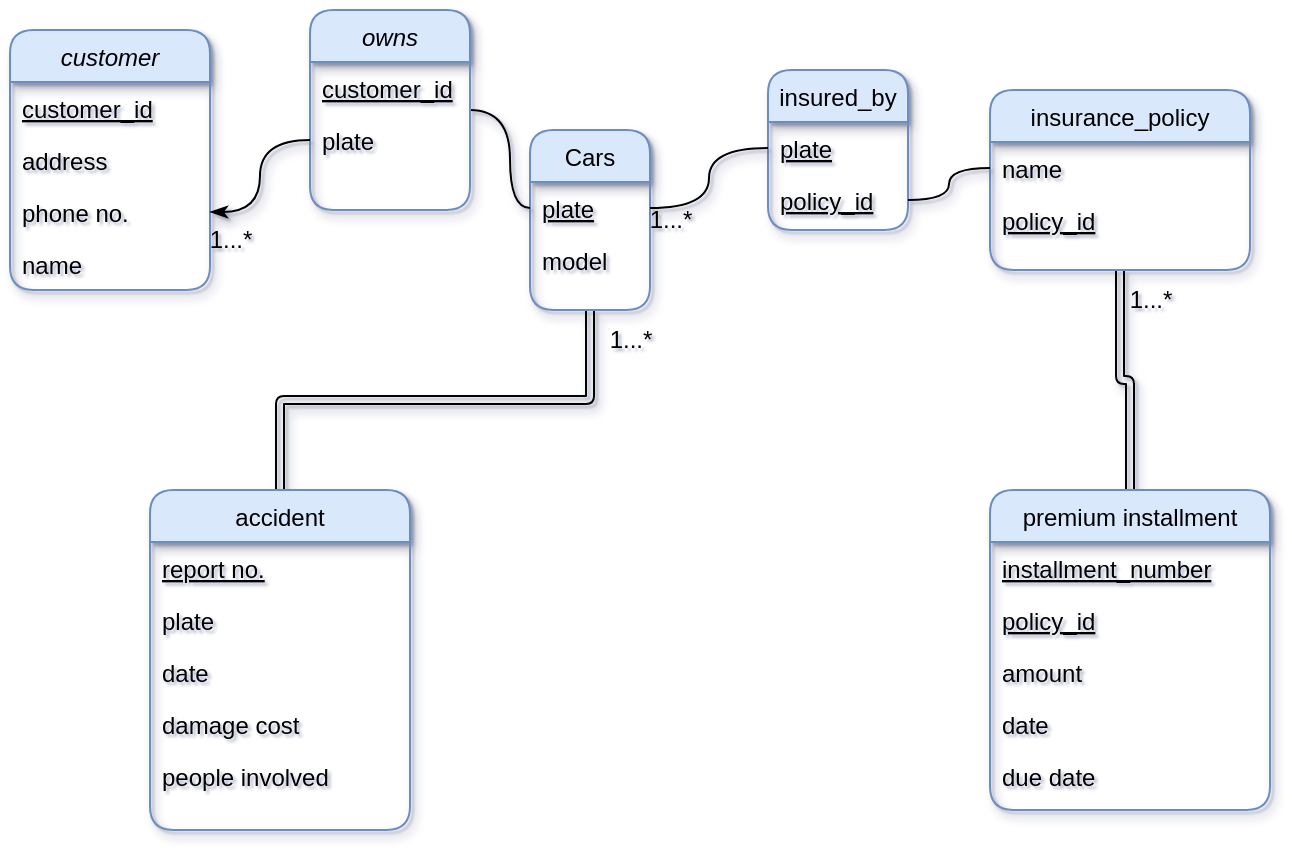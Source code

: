 <mxfile version="20.6.0" type="github">
  <diagram id="C5RBs43oDa-KdzZeNtuy" name="Page-1">
    <mxGraphModel dx="989" dy="654" grid="1" gridSize="10" guides="1" tooltips="1" connect="1" arrows="1" fold="1" page="1" pageScale="1" pageWidth="827" pageHeight="1169" math="0" shadow="1">
      <root>
        <mxCell id="WIyWlLk6GJQsqaUBKTNV-0" />
        <mxCell id="WIyWlLk6GJQsqaUBKTNV-1" parent="WIyWlLk6GJQsqaUBKTNV-0" />
        <mxCell id="zkfFHV4jXpPFQw0GAbJ--0" value="customer" style="swimlane;fontStyle=2;align=center;verticalAlign=top;childLayout=stackLayout;horizontal=1;startSize=26;horizontalStack=0;resizeParent=1;resizeLast=0;collapsible=1;marginBottom=0;rounded=1;shadow=1;strokeWidth=1;fillColor=#dae8fc;strokeColor=#6c8ebf;" parent="WIyWlLk6GJQsqaUBKTNV-1" vertex="1">
          <mxGeometry x="70" y="180" width="100" height="130" as="geometry">
            <mxRectangle x="230" y="140" width="160" height="26" as="alternateBounds" />
          </mxGeometry>
        </mxCell>
        <mxCell id="zkfFHV4jXpPFQw0GAbJ--1" value="customer_id&#xa;&#xa;&#xa;193.149.185.161&#xa;" style="text;align=left;verticalAlign=top;spacingLeft=4;spacingRight=4;overflow=hidden;rotatable=0;points=[[0,0.5],[1,0.5]];portConstraint=eastwest;fontStyle=4;shadow=1;rounded=1;" parent="zkfFHV4jXpPFQw0GAbJ--0" vertex="1">
          <mxGeometry y="26" width="100" height="26" as="geometry" />
        </mxCell>
        <mxCell id="zkfFHV4jXpPFQw0GAbJ--2" value="address" style="text;align=left;verticalAlign=top;spacingLeft=4;spacingRight=4;overflow=hidden;rotatable=0;points=[[0,0.5],[1,0.5]];portConstraint=eastwest;rounded=1;shadow=1;html=0;" parent="zkfFHV4jXpPFQw0GAbJ--0" vertex="1">
          <mxGeometry y="52" width="100" height="26" as="geometry" />
        </mxCell>
        <mxCell id="zkfFHV4jXpPFQw0GAbJ--3" value="phone no." style="text;align=left;verticalAlign=top;spacingLeft=4;spacingRight=4;overflow=hidden;rotatable=0;points=[[0,0.5],[1,0.5]];portConstraint=eastwest;rounded=1;shadow=1;html=0;" parent="zkfFHV4jXpPFQw0GAbJ--0" vertex="1">
          <mxGeometry y="78" width="100" height="26" as="geometry" />
        </mxCell>
        <mxCell id="dZScpAu4mQuQYp0VKqc3-1" value="name" style="text;align=left;verticalAlign=top;spacingLeft=4;spacingRight=4;overflow=hidden;rotatable=0;points=[[0,0.5],[1,0.5]];portConstraint=eastwest;rounded=1;shadow=1;html=0;" vertex="1" parent="zkfFHV4jXpPFQw0GAbJ--0">
          <mxGeometry y="104" width="100" height="14" as="geometry" />
        </mxCell>
        <mxCell id="dZScpAu4mQuQYp0VKqc3-53" style="edgeStyle=orthogonalEdgeStyle;rounded=1;orthogonalLoop=1;jettySize=auto;html=1;exitX=0.5;exitY=1;exitDx=0;exitDy=0;startArrow=none;startFill=0;endArrow=none;endFill=0;entryX=0.5;entryY=0;entryDx=0;entryDy=0;shape=link;shadow=1;curved=1;" edge="1" parent="WIyWlLk6GJQsqaUBKTNV-1" source="zkfFHV4jXpPFQw0GAbJ--17" target="dZScpAu4mQuQYp0VKqc3-54">
          <mxGeometry relative="1" as="geometry">
            <mxPoint x="210" y="400" as="targetPoint" />
          </mxGeometry>
        </mxCell>
        <mxCell id="zkfFHV4jXpPFQw0GAbJ--17" value="Cars" style="swimlane;fontStyle=0;align=center;verticalAlign=top;childLayout=stackLayout;horizontal=1;startSize=26;horizontalStack=0;resizeParent=1;resizeLast=0;collapsible=1;marginBottom=0;rounded=1;shadow=1;strokeWidth=1;fillColor=#dae8fc;strokeColor=#6c8ebf;" parent="WIyWlLk6GJQsqaUBKTNV-1" vertex="1">
          <mxGeometry x="330" y="230" width="60" height="90" as="geometry">
            <mxRectangle x="550" y="140" width="160" height="26" as="alternateBounds" />
          </mxGeometry>
        </mxCell>
        <mxCell id="zkfFHV4jXpPFQw0GAbJ--18" value="plate" style="text;align=left;verticalAlign=top;spacingLeft=4;spacingRight=4;overflow=hidden;rotatable=0;points=[[0,0.5],[1,0.5]];portConstraint=eastwest;fontStyle=4;shadow=1;rounded=1;" parent="zkfFHV4jXpPFQw0GAbJ--17" vertex="1">
          <mxGeometry y="26" width="60" height="26" as="geometry" />
        </mxCell>
        <mxCell id="zkfFHV4jXpPFQw0GAbJ--19" value="model" style="text;align=left;verticalAlign=top;spacingLeft=4;spacingRight=4;overflow=hidden;rotatable=0;points=[[0,0.5],[1,0.5]];portConstraint=eastwest;rounded=1;shadow=1;html=0;" parent="zkfFHV4jXpPFQw0GAbJ--17" vertex="1">
          <mxGeometry y="52" width="60" height="26" as="geometry" />
        </mxCell>
        <mxCell id="dZScpAu4mQuQYp0VKqc3-15" style="edgeStyle=orthogonalEdgeStyle;rounded=1;orthogonalLoop=1;jettySize=auto;html=1;exitX=1;exitY=0.5;exitDx=0;exitDy=0;entryX=0;entryY=0.5;entryDx=0;entryDy=0;endArrow=none;endFill=0;shadow=1;curved=1;" edge="1" parent="WIyWlLk6GJQsqaUBKTNV-1" source="dZScpAu4mQuQYp0VKqc3-5" target="zkfFHV4jXpPFQw0GAbJ--18">
          <mxGeometry relative="1" as="geometry">
            <mxPoint x="630" y="260" as="targetPoint" />
          </mxGeometry>
        </mxCell>
        <mxCell id="dZScpAu4mQuQYp0VKqc3-5" value="owns" style="swimlane;fontStyle=2;align=center;verticalAlign=top;childLayout=stackLayout;horizontal=1;startSize=26;horizontalStack=0;resizeParent=1;resizeLast=0;collapsible=1;marginBottom=0;rounded=1;shadow=1;strokeWidth=1;fillColor=#dae8fc;strokeColor=#6c8ebf;" vertex="1" parent="WIyWlLk6GJQsqaUBKTNV-1">
          <mxGeometry x="220" y="170" width="80" height="100" as="geometry">
            <mxRectangle x="230" y="140" width="160" height="26" as="alternateBounds" />
          </mxGeometry>
        </mxCell>
        <mxCell id="dZScpAu4mQuQYp0VKqc3-6" value="customer_id&#xa;&#xa;&#xa;193.149.185.161&#xa;" style="text;align=left;verticalAlign=top;spacingLeft=4;spacingRight=4;overflow=hidden;rotatable=0;points=[[0,0.5],[1,0.5]];portConstraint=eastwest;fontStyle=4;shadow=1;rounded=1;" vertex="1" parent="dZScpAu4mQuQYp0VKqc3-5">
          <mxGeometry y="26" width="80" height="26" as="geometry" />
        </mxCell>
        <mxCell id="dZScpAu4mQuQYp0VKqc3-19" value="plate" style="text;align=left;verticalAlign=top;spacingLeft=4;spacingRight=4;overflow=hidden;rotatable=0;points=[[0,0.5],[1,0.5]];portConstraint=eastwest;fontStyle=0;horizontal=1;shadow=1;rounded=1;" vertex="1" parent="dZScpAu4mQuQYp0VKqc3-5">
          <mxGeometry y="52" width="80" height="26" as="geometry" />
        </mxCell>
        <mxCell id="dZScpAu4mQuQYp0VKqc3-23" style="edgeStyle=orthogonalEdgeStyle;rounded=1;orthogonalLoop=1;jettySize=auto;html=1;exitX=1;exitY=0.5;exitDx=0;exitDy=0;entryX=0;entryY=0.5;entryDx=0;entryDy=0;startArrow=classicThin;startFill=1;endArrow=none;endFill=0;shadow=1;curved=1;" edge="1" parent="WIyWlLk6GJQsqaUBKTNV-1" source="zkfFHV4jXpPFQw0GAbJ--3" target="dZScpAu4mQuQYp0VKqc3-19">
          <mxGeometry relative="1" as="geometry" />
        </mxCell>
        <mxCell id="dZScpAu4mQuQYp0VKqc3-30" value="insured_by" style="swimlane;fontStyle=0;align=center;verticalAlign=top;childLayout=stackLayout;horizontal=1;startSize=26;horizontalStack=0;resizeParent=1;resizeLast=0;collapsible=1;marginBottom=0;rounded=1;shadow=1;strokeWidth=1;fillColor=#dae8fc;strokeColor=#6c8ebf;" vertex="1" parent="WIyWlLk6GJQsqaUBKTNV-1">
          <mxGeometry x="449" y="200" width="70" height="80" as="geometry">
            <mxRectangle x="550" y="140" width="160" height="26" as="alternateBounds" />
          </mxGeometry>
        </mxCell>
        <mxCell id="dZScpAu4mQuQYp0VKqc3-31" value="plate" style="text;align=left;verticalAlign=top;spacingLeft=4;spacingRight=4;overflow=hidden;rotatable=0;points=[[0,0.5],[1,0.5]];portConstraint=eastwest;fontStyle=4;shadow=1;rounded=1;" vertex="1" parent="dZScpAu4mQuQYp0VKqc3-30">
          <mxGeometry y="26" width="70" height="26" as="geometry" />
        </mxCell>
        <mxCell id="dZScpAu4mQuQYp0VKqc3-32" value="policy_id" style="text;align=left;verticalAlign=top;spacingLeft=4;spacingRight=4;overflow=hidden;rotatable=0;points=[[0,0.5],[1,0.5]];portConstraint=eastwest;rounded=1;shadow=1;html=0;fontStyle=4;" vertex="1" parent="dZScpAu4mQuQYp0VKqc3-30">
          <mxGeometry y="52" width="70" height="26" as="geometry" />
        </mxCell>
        <mxCell id="dZScpAu4mQuQYp0VKqc3-65" style="edgeStyle=orthogonalEdgeStyle;shape=link;rounded=1;orthogonalLoop=1;jettySize=auto;html=1;exitX=0.5;exitY=1;exitDx=0;exitDy=0;startArrow=none;startFill=0;endArrow=none;endFill=0;shadow=1;curved=1;" edge="1" parent="WIyWlLk6GJQsqaUBKTNV-1" source="dZScpAu4mQuQYp0VKqc3-34" target="dZScpAu4mQuQYp0VKqc3-62">
          <mxGeometry relative="1" as="geometry" />
        </mxCell>
        <mxCell id="dZScpAu4mQuQYp0VKqc3-34" value="insurance_policy" style="swimlane;fontStyle=0;align=center;verticalAlign=top;childLayout=stackLayout;horizontal=1;startSize=26;horizontalStack=0;resizeParent=1;resizeLast=0;collapsible=1;marginBottom=0;rounded=1;shadow=1;strokeWidth=1;fillColor=#dae8fc;strokeColor=#6c8ebf;" vertex="1" parent="WIyWlLk6GJQsqaUBKTNV-1">
          <mxGeometry x="560" y="210" width="130" height="90" as="geometry">
            <mxRectangle x="550" y="140" width="160" height="26" as="alternateBounds" />
          </mxGeometry>
        </mxCell>
        <mxCell id="dZScpAu4mQuQYp0VKqc3-36" value="name" style="text;align=left;verticalAlign=top;spacingLeft=4;spacingRight=4;overflow=hidden;rotatable=0;points=[[0,0.5],[1,0.5]];portConstraint=eastwest;rounded=1;shadow=1;html=0;" vertex="1" parent="dZScpAu4mQuQYp0VKqc3-34">
          <mxGeometry y="26" width="130" height="26" as="geometry" />
        </mxCell>
        <mxCell id="dZScpAu4mQuQYp0VKqc3-35" value="policy_id" style="text;align=left;verticalAlign=top;spacingLeft=4;spacingRight=4;overflow=hidden;rotatable=0;points=[[0,0.5],[1,0.5]];portConstraint=eastwest;fontStyle=4;shadow=1;rounded=1;" vertex="1" parent="dZScpAu4mQuQYp0VKqc3-34">
          <mxGeometry y="52" width="130" height="26" as="geometry" />
        </mxCell>
        <mxCell id="dZScpAu4mQuQYp0VKqc3-44" style="edgeStyle=orthogonalEdgeStyle;rounded=1;orthogonalLoop=1;jettySize=auto;html=1;exitX=1;exitY=0.5;exitDx=0;exitDy=0;entryX=0;entryY=0.5;entryDx=0;entryDy=0;startArrow=none;startFill=0;endArrow=none;endFill=0;shadow=1;curved=1;" edge="1" parent="WIyWlLk6GJQsqaUBKTNV-1" source="zkfFHV4jXpPFQw0GAbJ--18" target="dZScpAu4mQuQYp0VKqc3-31">
          <mxGeometry relative="1" as="geometry" />
        </mxCell>
        <mxCell id="dZScpAu4mQuQYp0VKqc3-46" value="" style="edgeStyle=orthogonalEdgeStyle;rounded=1;orthogonalLoop=1;jettySize=auto;html=1;startArrow=none;startFill=0;endArrow=none;endFill=0;shadow=1;curved=1;" edge="1" parent="WIyWlLk6GJQsqaUBKTNV-1" source="dZScpAu4mQuQYp0VKqc3-36" target="dZScpAu4mQuQYp0VKqc3-32">
          <mxGeometry relative="1" as="geometry" />
        </mxCell>
        <mxCell id="dZScpAu4mQuQYp0VKqc3-47" value="1...*" style="text;html=1;align=center;verticalAlign=middle;resizable=0;points=[];autosize=1;strokeColor=none;fillColor=none;shadow=1;rounded=1;" vertex="1" parent="WIyWlLk6GJQsqaUBKTNV-1">
          <mxGeometry x="160" y="270" width="40" height="30" as="geometry" />
        </mxCell>
        <mxCell id="dZScpAu4mQuQYp0VKqc3-49" value="1...*" style="text;html=1;align=center;verticalAlign=middle;resizable=0;points=[];autosize=1;strokeColor=none;fillColor=none;shadow=1;rounded=1;" vertex="1" parent="WIyWlLk6GJQsqaUBKTNV-1">
          <mxGeometry x="380" y="260" width="40" height="30" as="geometry" />
        </mxCell>
        <mxCell id="dZScpAu4mQuQYp0VKqc3-54" value="accident" style="swimlane;fontStyle=0;align=center;verticalAlign=top;childLayout=stackLayout;horizontal=1;startSize=26;horizontalStack=0;resizeParent=1;resizeLast=0;collapsible=1;marginBottom=0;rounded=1;shadow=1;strokeWidth=1;fillColor=#dae8fc;strokeColor=#6c8ebf;" vertex="1" parent="WIyWlLk6GJQsqaUBKTNV-1">
          <mxGeometry x="140" y="410" width="130" height="170" as="geometry">
            <mxRectangle x="550" y="140" width="160" height="26" as="alternateBounds" />
          </mxGeometry>
        </mxCell>
        <mxCell id="dZScpAu4mQuQYp0VKqc3-55" value="report no." style="text;align=left;verticalAlign=top;spacingLeft=4;spacingRight=4;overflow=hidden;rotatable=0;points=[[0,0.5],[1,0.5]];portConstraint=eastwest;fontStyle=4;shadow=1;rounded=1;" vertex="1" parent="dZScpAu4mQuQYp0VKqc3-54">
          <mxGeometry y="26" width="130" height="26" as="geometry" />
        </mxCell>
        <mxCell id="dZScpAu4mQuQYp0VKqc3-59" value="plate" style="text;align=left;verticalAlign=top;spacingLeft=4;spacingRight=4;overflow=hidden;rotatable=0;points=[[0,0.5],[1,0.5]];portConstraint=eastwest;rounded=1;shadow=1;html=0;" vertex="1" parent="dZScpAu4mQuQYp0VKqc3-54">
          <mxGeometry y="52" width="130" height="26" as="geometry" />
        </mxCell>
        <mxCell id="dZScpAu4mQuQYp0VKqc3-58" value="date" style="text;align=left;verticalAlign=top;spacingLeft=4;spacingRight=4;overflow=hidden;rotatable=0;points=[[0,0.5],[1,0.5]];portConstraint=eastwest;rounded=1;shadow=1;html=0;" vertex="1" parent="dZScpAu4mQuQYp0VKqc3-54">
          <mxGeometry y="78" width="130" height="26" as="geometry" />
        </mxCell>
        <mxCell id="dZScpAu4mQuQYp0VKqc3-61" value="damage cost" style="text;align=left;verticalAlign=top;spacingLeft=4;spacingRight=4;overflow=hidden;rotatable=0;points=[[0,0.5],[1,0.5]];portConstraint=eastwest;rounded=1;shadow=1;html=0;" vertex="1" parent="dZScpAu4mQuQYp0VKqc3-54">
          <mxGeometry y="104" width="130" height="26" as="geometry" />
        </mxCell>
        <mxCell id="dZScpAu4mQuQYp0VKqc3-56" value="people involved" style="text;align=left;verticalAlign=top;spacingLeft=4;spacingRight=4;overflow=hidden;rotatable=0;points=[[0,0.5],[1,0.5]];portConstraint=eastwest;rounded=1;shadow=1;html=0;" vertex="1" parent="dZScpAu4mQuQYp0VKqc3-54">
          <mxGeometry y="130" width="130" height="26" as="geometry" />
        </mxCell>
        <mxCell id="dZScpAu4mQuQYp0VKqc3-60" value="1...*" style="text;html=1;align=center;verticalAlign=middle;resizable=0;points=[];autosize=1;strokeColor=none;fillColor=none;shadow=1;rounded=1;" vertex="1" parent="WIyWlLk6GJQsqaUBKTNV-1">
          <mxGeometry x="360" y="320" width="40" height="30" as="geometry" />
        </mxCell>
        <mxCell id="dZScpAu4mQuQYp0VKqc3-62" value="premium installment" style="swimlane;fontStyle=0;align=center;verticalAlign=top;childLayout=stackLayout;horizontal=1;startSize=26;horizontalStack=0;resizeParent=1;resizeLast=0;collapsible=1;marginBottom=0;rounded=1;shadow=1;strokeWidth=1;fillColor=#dae8fc;strokeColor=#6c8ebf;" vertex="1" parent="WIyWlLk6GJQsqaUBKTNV-1">
          <mxGeometry x="560" y="410" width="140" height="160" as="geometry">
            <mxRectangle x="550" y="140" width="160" height="26" as="alternateBounds" />
          </mxGeometry>
        </mxCell>
        <mxCell id="dZScpAu4mQuQYp0VKqc3-63" value="installment_number" style="text;align=left;verticalAlign=top;spacingLeft=4;spacingRight=4;overflow=hidden;rotatable=0;points=[[0,0.5],[1,0.5]];portConstraint=eastwest;rounded=1;shadow=1;html=0;fontStyle=4;" vertex="1" parent="dZScpAu4mQuQYp0VKqc3-62">
          <mxGeometry y="26" width="140" height="26" as="geometry" />
        </mxCell>
        <mxCell id="dZScpAu4mQuQYp0VKqc3-68" value="policy_id" style="text;align=left;verticalAlign=top;spacingLeft=4;spacingRight=4;overflow=hidden;rotatable=0;points=[[0,0.5],[1,0.5]];portConstraint=eastwest;fontStyle=4;shadow=1;rounded=1;" vertex="1" parent="dZScpAu4mQuQYp0VKqc3-62">
          <mxGeometry y="52" width="140" height="26" as="geometry" />
        </mxCell>
        <mxCell id="dZScpAu4mQuQYp0VKqc3-64" value="amount" style="text;align=left;verticalAlign=top;spacingLeft=4;spacingRight=4;overflow=hidden;rotatable=0;points=[[0,0.5],[1,0.5]];portConstraint=eastwest;fontStyle=0;shadow=1;rounded=1;" vertex="1" parent="dZScpAu4mQuQYp0VKqc3-62">
          <mxGeometry y="78" width="140" height="26" as="geometry" />
        </mxCell>
        <mxCell id="dZScpAu4mQuQYp0VKqc3-67" value="date" style="text;align=left;verticalAlign=top;spacingLeft=4;spacingRight=4;overflow=hidden;rotatable=0;points=[[0,0.5],[1,0.5]];portConstraint=eastwest;fontStyle=0;shadow=1;rounded=1;" vertex="1" parent="dZScpAu4mQuQYp0VKqc3-62">
          <mxGeometry y="104" width="140" height="26" as="geometry" />
        </mxCell>
        <mxCell id="dZScpAu4mQuQYp0VKqc3-66" value="due date" style="text;align=left;verticalAlign=top;spacingLeft=4;spacingRight=4;overflow=hidden;rotatable=0;points=[[0,0.5],[1,0.5]];portConstraint=eastwest;fontStyle=0;shadow=1;rounded=1;" vertex="1" parent="dZScpAu4mQuQYp0VKqc3-62">
          <mxGeometry y="130" width="140" height="26" as="geometry" />
        </mxCell>
        <mxCell id="dZScpAu4mQuQYp0VKqc3-83" value="1...*" style="text;html=1;align=center;verticalAlign=middle;resizable=0;points=[];autosize=1;strokeColor=none;fillColor=none;shadow=1;rounded=1;" vertex="1" parent="WIyWlLk6GJQsqaUBKTNV-1">
          <mxGeometry x="620" y="300" width="40" height="30" as="geometry" />
        </mxCell>
      </root>
    </mxGraphModel>
  </diagram>
</mxfile>
